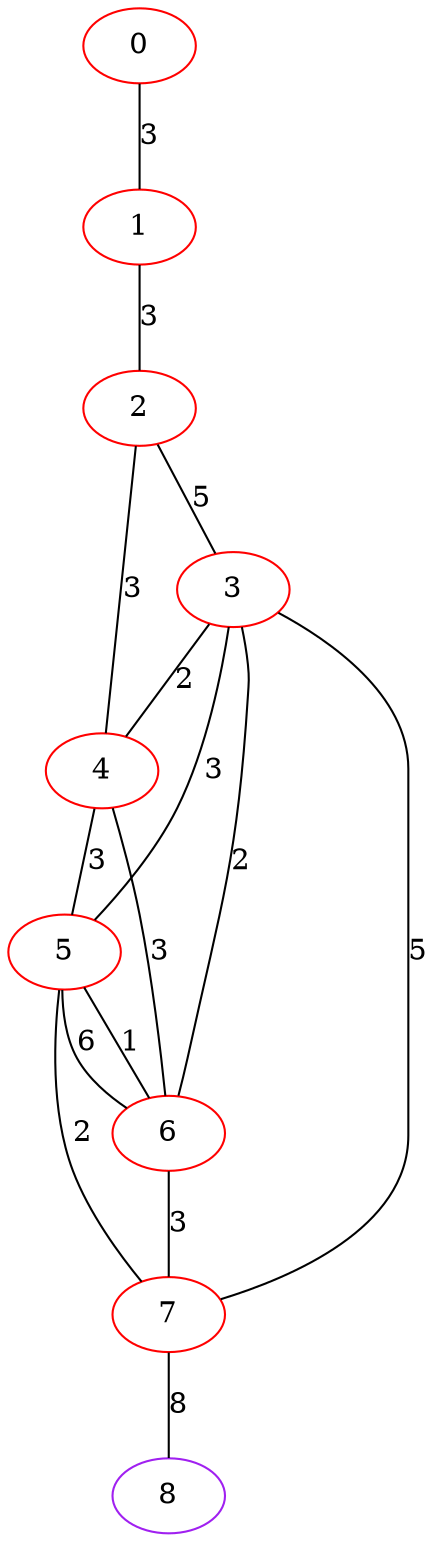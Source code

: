 graph "" {
0 [color=red, weight=1];
1 [color=red, weight=1];
2 [color=red, weight=1];
3 [color=red, weight=1];
4 [color=red, weight=1];
5 [color=red, weight=1];
6 [color=red, weight=1];
7 [color=red, weight=1];
8 [color=purple, weight=4];
0 -- 1  [key=0, label=3];
1 -- 2  [key=0, label=3];
2 -- 3  [key=0, label=5];
2 -- 4  [key=0, label=3];
3 -- 4  [key=0, label=2];
3 -- 5  [key=0, label=3];
3 -- 6  [key=0, label=2];
3 -- 7  [key=0, label=5];
4 -- 5  [key=0, label=3];
4 -- 6  [key=0, label=3];
5 -- 6  [key=0, label=6];
5 -- 6  [key=1, label=1];
5 -- 7  [key=0, label=2];
6 -- 7  [key=0, label=3];
7 -- 8  [key=0, label=8];
}
